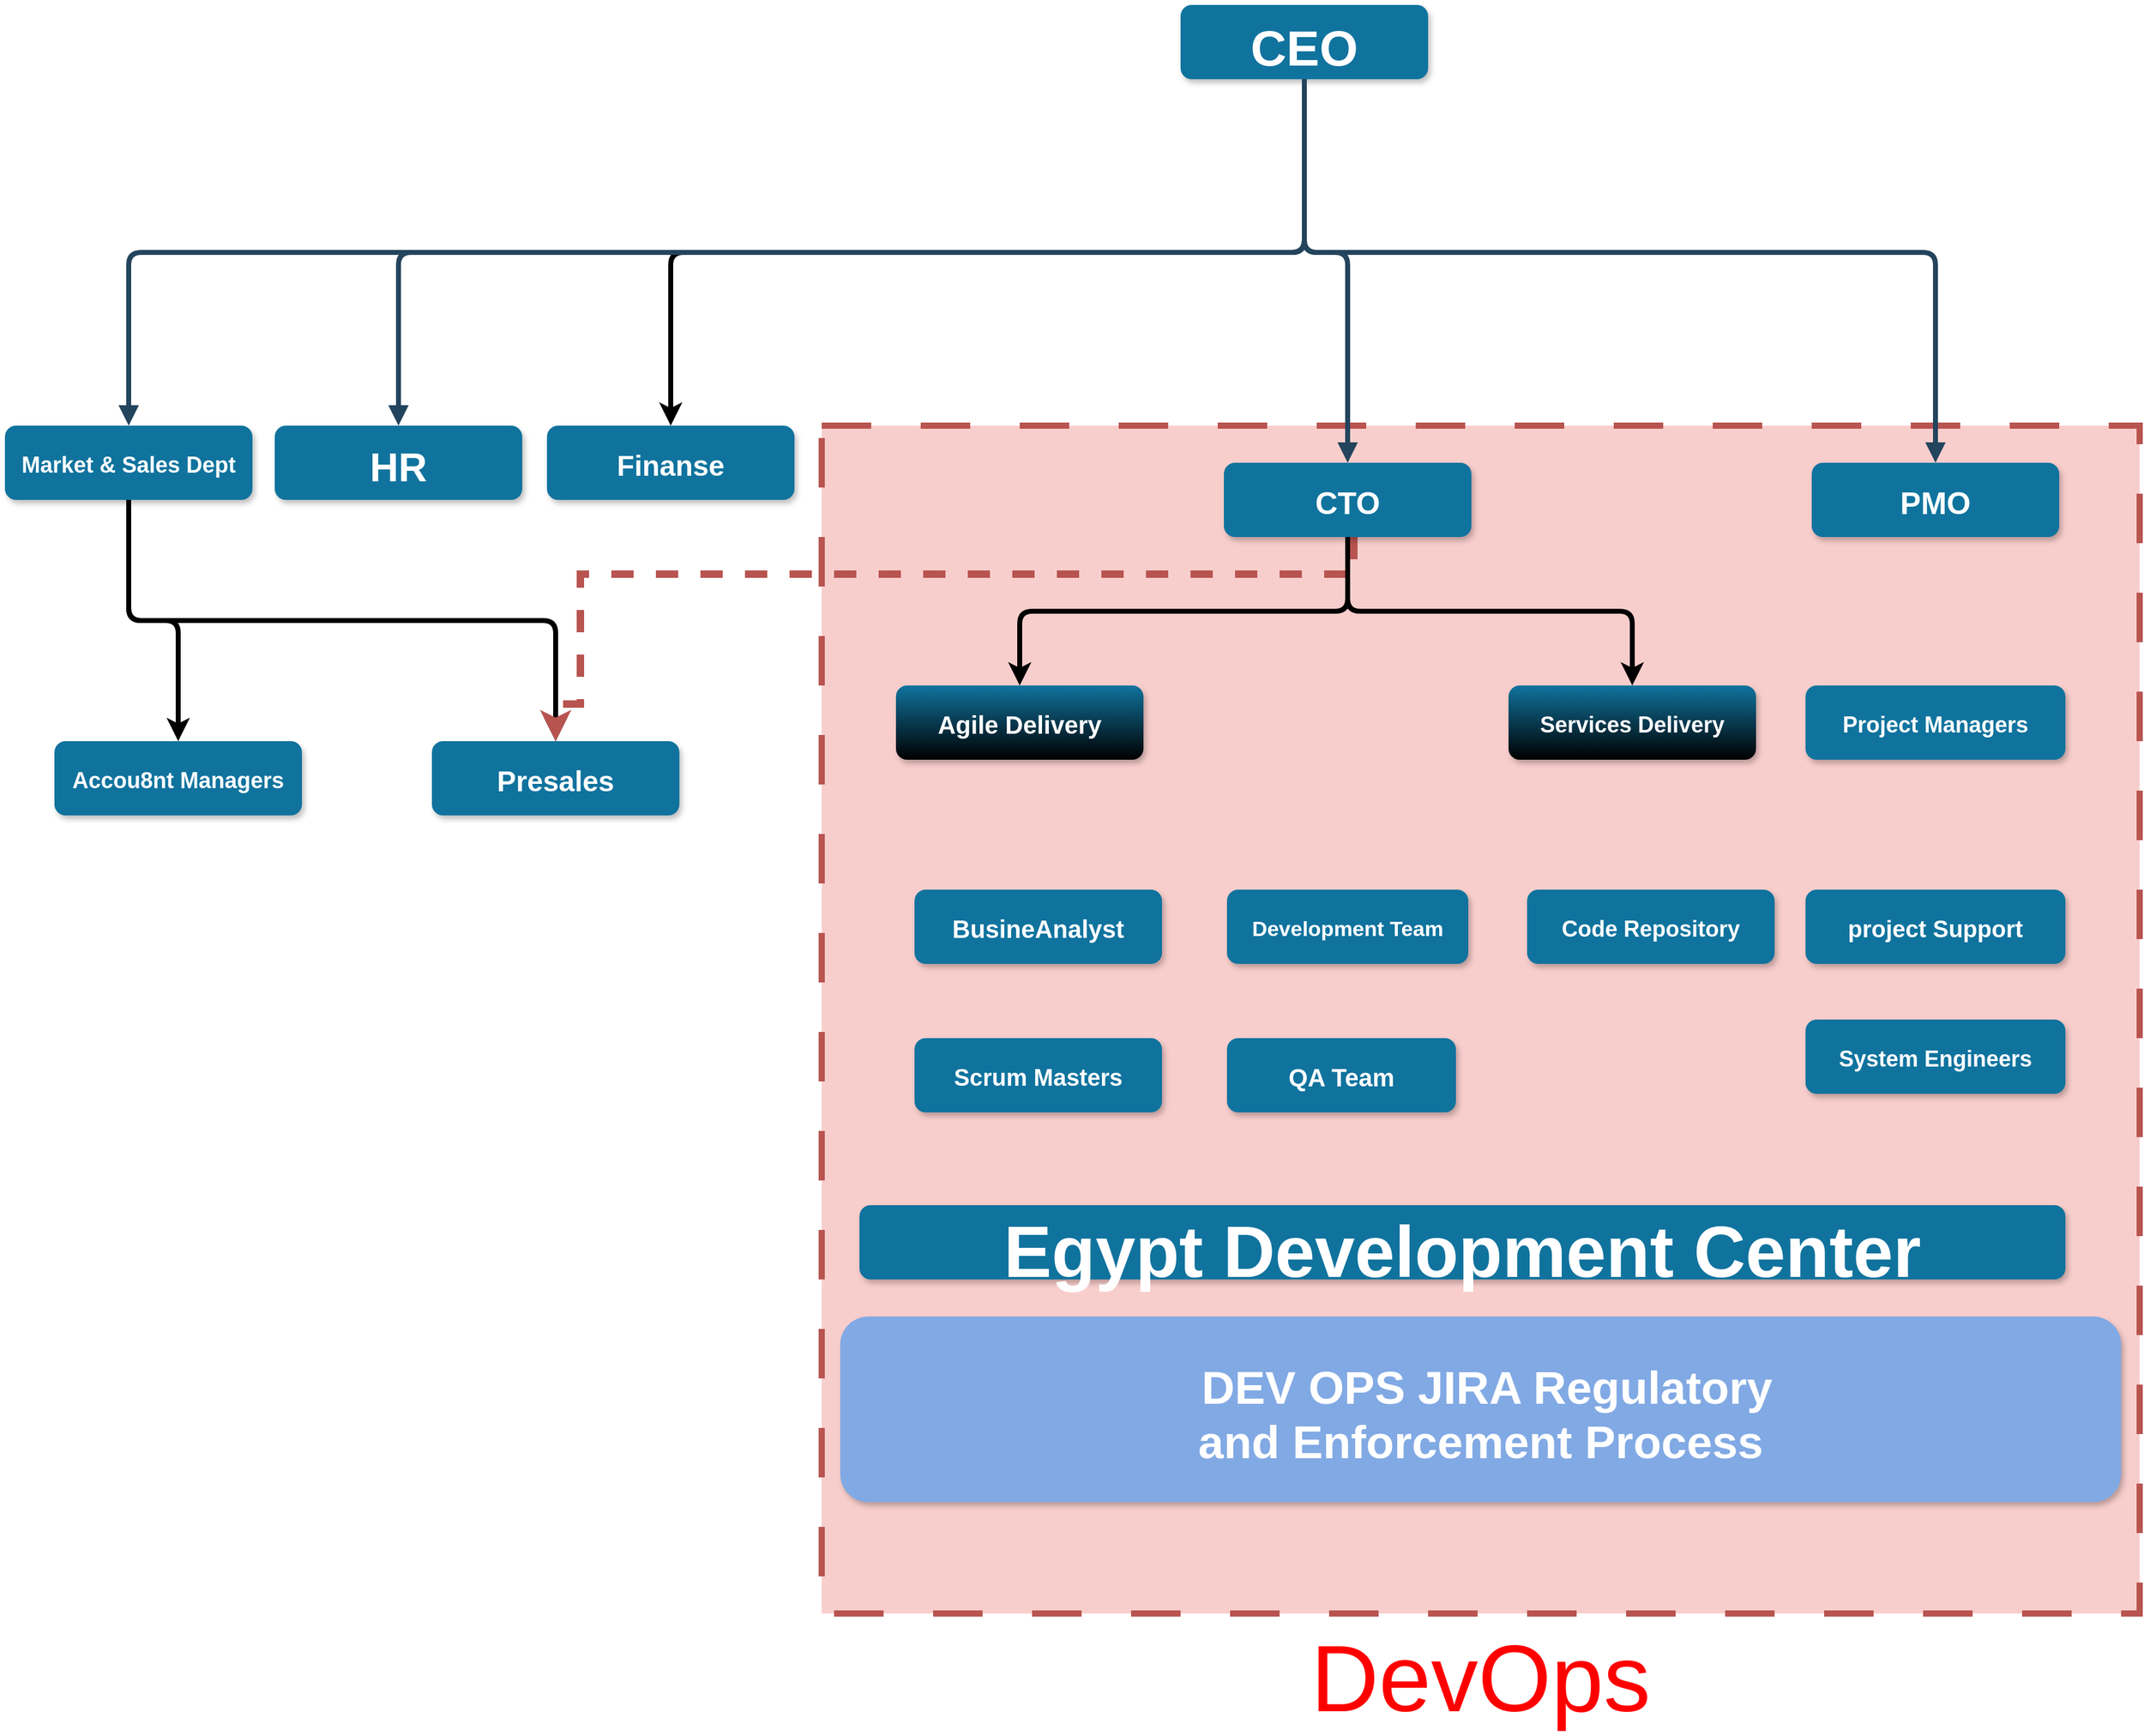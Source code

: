 <mxfile version="21.3.8" type="github">
  <diagram name="Page-1" id="97916047-d0de-89f5-080d-49f4d83e522f">
    <mxGraphModel dx="6375" dy="1588" grid="1" gridSize="15" guides="1" tooltips="1" connect="1" arrows="1" fold="1" page="1" pageScale="1.5" pageWidth="1169" pageHeight="827" background="none" math="0" shadow="0">
      <root>
        <mxCell id="0" />
        <mxCell id="1" parent="0" />
        <mxCell id="q62X1OPbBHmOXAmcqwwK-60" value="DevOps" style="rounded=0;whiteSpace=wrap;html=1;absoluteArcSize=1;arcSize=14;strokeWidth=5;fillColor=#f8cecc;strokeColor=#b85450;dashed=1;dashPattern=8 8;fontSize=76;labelPosition=center;verticalLabelPosition=bottom;align=center;verticalAlign=top;fontColor=#ff0000;" parent="1" vertex="1">
          <mxGeometry x="-1110" y="390" width="1065" height="960" as="geometry" />
        </mxCell>
        <mxCell id="CrXu2PX2MfrCH1NT0C0y-90" style="edgeStyle=orthogonalEdgeStyle;rounded=1;orthogonalLoop=1;jettySize=auto;html=1;entryX=0.5;entryY=0;entryDx=0;entryDy=0;strokeWidth=4;exitX=0.5;exitY=1;exitDx=0;exitDy=0;" parent="1" source="2" target="CrXu2PX2MfrCH1NT0C0y-88" edge="1">
          <mxGeometry relative="1" as="geometry">
            <Array as="points" />
          </mxGeometry>
        </mxCell>
        <mxCell id="2" value="CEO" style="rounded=1;fillColor=#10739E;strokeColor=none;shadow=1;gradientColor=none;fontStyle=1;fontColor=#FFFFFF;fontSize=40;" parent="1" vertex="1">
          <mxGeometry x="-820" y="50" width="200" height="60" as="geometry" />
        </mxCell>
        <mxCell id="CrXu2PX2MfrCH1NT0C0y-84" style="edgeStyle=orthogonalEdgeStyle;rounded=1;orthogonalLoop=1;jettySize=auto;html=1;exitX=0.5;exitY=1;exitDx=0;exitDy=0;entryX=0.58;entryY=0.167;entryDx=0;entryDy=0;entryPerimeter=0;strokeWidth=4;strokeColor=none;" parent="1" source="4" target="CrXu2PX2MfrCH1NT0C0y-81" edge="1">
          <mxGeometry relative="1" as="geometry" />
        </mxCell>
        <mxCell id="CrXu2PX2MfrCH1NT0C0y-85" style="edgeStyle=orthogonalEdgeStyle;rounded=1;orthogonalLoop=1;jettySize=auto;html=1;exitX=0.5;exitY=1;exitDx=0;exitDy=0;entryX=0.5;entryY=0;entryDx=0;entryDy=0;strokeWidth=4;" parent="1" source="4" target="CrXu2PX2MfrCH1NT0C0y-81" edge="1">
          <mxGeometry relative="1" as="geometry" />
        </mxCell>
        <mxCell id="CrXu2PX2MfrCH1NT0C0y-86" style="edgeStyle=orthogonalEdgeStyle;rounded=1;orthogonalLoop=1;jettySize=auto;html=1;entryX=0.5;entryY=0;entryDx=0;entryDy=0;strokeWidth=4;" parent="1" source="4" target="CrXu2PX2MfrCH1NT0C0y-83" edge="1">
          <mxGeometry relative="1" as="geometry" />
        </mxCell>
        <mxCell id="4" value="Market &amp; Sales Dept" style="rounded=1;fillColor=#10739E;strokeColor=none;shadow=1;gradientColor=none;fontStyle=1;fontColor=#FFFFFF;fontSize=18;" parent="1" vertex="1">
          <mxGeometry x="-1770" y="390" width="200" height="60" as="geometry" />
        </mxCell>
        <mxCell id="5" value="PMO " style="rounded=1;fillColor=#10739E;strokeColor=none;shadow=1;gradientColor=none;fontStyle=1;fontColor=#FFFFFF;fontSize=25;" parent="1" vertex="1">
          <mxGeometry x="-310" y="420" width="200" height="60" as="geometry" />
        </mxCell>
        <mxCell id="6" value="HR" style="rounded=1;fillColor=#10739E;strokeColor=none;shadow=1;gradientColor=none;fontStyle=1;fontColor=#FFFFFF;fontSize=32;" parent="1" vertex="1">
          <mxGeometry x="-1552" y="390" width="200" height="60" as="geometry" />
        </mxCell>
        <mxCell id="8" value="Development Team" style="rounded=1;fillColor=#10739E;strokeColor=none;shadow=1;gradientColor=none;fontStyle=1;fontColor=#FFFFFF;fontSize=17;" parent="1" vertex="1">
          <mxGeometry x="-782.5" y="765" width="195" height="60" as="geometry" />
        </mxCell>
        <mxCell id="13" value="Code Repository" style="rounded=1;fillColor=#10739E;strokeColor=none;shadow=1;gradientColor=none;fontStyle=1;fontColor=#FFFFFF;fontSize=18;" parent="1" vertex="1">
          <mxGeometry x="-540" y="765" width="200" height="60" as="geometry" />
        </mxCell>
        <mxCell id="18" value="BusineAnalyst" style="rounded=1;fillColor=#10739E;strokeColor=none;shadow=1;gradientColor=none;fontStyle=1;fontColor=#FFFFFF;fontSize=20;" parent="1" vertex="1">
          <mxGeometry x="-1035" y="765" width="200" height="60" as="geometry" />
        </mxCell>
        <mxCell id="23" value=" DEV OPS JIRA Regulatory &#xa;and Enforcement Process" style="rounded=1;fillColor=#81a9e4;strokeColor=none;shadow=1;gradientColor=none;fontStyle=1;fontColor=#FFFFFF;fontSize=37;" parent="1" vertex="1">
          <mxGeometry x="-1095" y="1110" width="1035" height="150" as="geometry" />
        </mxCell>
        <mxCell id="30" value="" style="edgeStyle=elbowEdgeStyle;elbow=vertical;strokeWidth=4;endArrow=block;endFill=1;fontStyle=1;strokeColor=#23445D;exitX=0.5;exitY=1;exitDx=0;exitDy=0;entryX=0.5;entryY=0;entryDx=0;entryDy=0;" parent="1" target="5" edge="1">
          <mxGeometry x="-1340" y="130" width="100" height="100" as="geometry">
            <mxPoint x="-720" y="110" as="sourcePoint" />
            <mxPoint x="320" y="400" as="targetPoint" />
            <Array as="points">
              <mxPoint x="-170" y="250" />
            </Array>
          </mxGeometry>
        </mxCell>
        <mxCell id="31" value="" style="edgeStyle=elbowEdgeStyle;elbow=vertical;strokeWidth=4;endArrow=block;endFill=1;fontStyle=1;strokeColor=#23445D;exitX=0.5;exitY=1;exitDx=0;exitDy=0;" parent="1" source="2" target="4" edge="1">
          <mxGeometry x="-1340" y="130" width="100" height="100" as="geometry">
            <mxPoint x="-579" y="370" as="sourcePoint" />
            <mxPoint x="-1240" y="130" as="targetPoint" />
          </mxGeometry>
        </mxCell>
        <mxCell id="32" value="" style="edgeStyle=elbowEdgeStyle;elbow=vertical;strokeWidth=4;endArrow=block;endFill=1;fontStyle=1;strokeColor=#23445D;exitX=0.5;exitY=1;exitDx=0;exitDy=0;" parent="1" source="2" target="6" edge="1">
          <mxGeometry x="-1340" y="130" width="100" height="100" as="geometry">
            <mxPoint x="-579" y="370" as="sourcePoint" />
            <mxPoint x="-1240" y="130" as="targetPoint" />
            <Array as="points" />
          </mxGeometry>
        </mxCell>
        <mxCell id="CrXu2PX2MfrCH1NT0C0y-64" value="" style="edgeStyle=elbowEdgeStyle;elbow=vertical;strokeWidth=4;endArrow=block;endFill=1;fontStyle=1;strokeColor=#23445D;exitX=0.5;exitY=1;exitDx=0;exitDy=0;entryX=0.5;entryY=0;entryDx=0;entryDy=0;" parent="1" source="2" target="CrXu2PX2MfrCH1NT0C0y-61" edge="1">
          <mxGeometry x="-1330" y="140" width="100" height="100" as="geometry">
            <mxPoint x="-550" y="120" as="sourcePoint" />
            <mxPoint x="-400" y="430" as="targetPoint" />
            <Array as="points">
              <mxPoint x="-760" y="250" />
              <mxPoint x="-90" y="430" />
              <mxPoint x="-340" y="270" />
              <mxPoint x="-360" y="230" />
              <mxPoint x="-320" y="274" />
            </Array>
          </mxGeometry>
        </mxCell>
        <mxCell id="CrXu2PX2MfrCH1NT0C0y-70" value="Services Delivery" style="rounded=1;fillColor=#10739E;strokeColor=none;shadow=1;gradientColor=default;fontStyle=1;fontColor=#FFFFFF;fontSize=18;" parent="1" vertex="1">
          <mxGeometry x="-555" y="600" width="200" height="60" as="geometry" />
        </mxCell>
        <mxCell id="CrXu2PX2MfrCH1NT0C0y-81" value="Presales" style="rounded=1;fillColor=#10739E;strokeColor=none;shadow=1;gradientColor=none;fontStyle=1;fontColor=#FFFFFF;fontSize=23;" parent="1" vertex="1">
          <mxGeometry x="-1425" y="645" width="200" height="60" as="geometry" />
        </mxCell>
        <mxCell id="CrXu2PX2MfrCH1NT0C0y-83" value="Accou8nt Managers" style="rounded=1;fillColor=#10739E;strokeColor=none;shadow=1;gradientColor=none;fontStyle=1;fontColor=#FFFFFF;fontSize=18;" parent="1" vertex="1">
          <mxGeometry x="-1730" y="645" width="200" height="60" as="geometry" />
        </mxCell>
        <mxCell id="CrXu2PX2MfrCH1NT0C0y-88" value="Finanse" style="rounded=1;fillColor=#10739E;strokeColor=none;shadow=1;gradientColor=none;fontStyle=1;fontColor=#FFFFFF;fontSize=23;" parent="1" vertex="1">
          <mxGeometry x="-1332" y="390" width="200" height="60" as="geometry" />
        </mxCell>
        <mxCell id="q62X1OPbBHmOXAmcqwwK-58" style="edgeStyle=orthogonalEdgeStyle;rounded=0;orthogonalLoop=1;jettySize=auto;html=1;entryX=0.5;entryY=0;entryDx=0;entryDy=0;dashed=1;strokeWidth=6;fillColor=#f8cecc;strokeColor=#b85450;" parent="1" source="CrXu2PX2MfrCH1NT0C0y-61" target="CrXu2PX2MfrCH1NT0C0y-81" edge="1">
          <mxGeometry relative="1" as="geometry">
            <Array as="points">
              <mxPoint x="-680" y="510" />
              <mxPoint x="-1305" y="510" />
              <mxPoint x="-1305" y="615" />
              <mxPoint x="-1325" y="615" />
            </Array>
          </mxGeometry>
        </mxCell>
        <mxCell id="5qOrhaFOBWcQHs733vTS-32" style="edgeStyle=orthogonalEdgeStyle;rounded=1;orthogonalLoop=1;jettySize=auto;html=1;strokeWidth=4;exitX=0.5;exitY=1;exitDx=0;exitDy=0;" parent="1" source="CrXu2PX2MfrCH1NT0C0y-61" target="CrXu2PX2MfrCH1NT0C0y-70" edge="1">
          <mxGeometry relative="1" as="geometry" />
        </mxCell>
        <mxCell id="CrXu2PX2MfrCH1NT0C0y-61" value="CTO" style="rounded=1;fillColor=#10739E;strokeColor=none;shadow=1;gradientColor=none;fontStyle=1;fontColor=#FFFFFF;fontSize=25;" parent="1" vertex="1">
          <mxGeometry x="-785" y="420" width="200" height="60" as="geometry" />
        </mxCell>
        <mxCell id="CrXu2PX2MfrCH1NT0C0y-106" value="System Engineers " style="rounded=1;fillColor=#10739E;strokeColor=none;shadow=1;gradientColor=none;fontStyle=1;fontColor=#FFFFFF;fontSize=18;" parent="1" vertex="1">
          <mxGeometry x="-315" y="870" width="210" height="60" as="geometry" />
        </mxCell>
        <mxCell id="CrXu2PX2MfrCH1NT0C0y-108" value="Project Managers" style="rounded=1;fillColor=#10739E;strokeColor=none;shadow=1;gradientColor=none;fontStyle=1;fontColor=#FFFFFF;fontSize=18;" parent="1" vertex="1">
          <mxGeometry x="-315" y="600" width="210" height="60" as="geometry" />
        </mxCell>
        <mxCell id="CrXu2PX2MfrCH1NT0C0y-122" value="QA Team" style="rounded=1;fillColor=#10739E;strokeColor=none;shadow=1;gradientColor=none;fontStyle=1;fontColor=#FFFFFF;fontSize=20;" parent="1" vertex="1">
          <mxGeometry x="-782.5" y="885" width="185" height="60" as="geometry" />
        </mxCell>
        <mxCell id="7" value="Egypt Development Center" style="rounded=1;fillColor=#10739E;strokeColor=none;shadow=1;gradientColor=none;fontStyle=1;fontColor=#FFFFFF;fontSize=58;" parent="1" vertex="1">
          <mxGeometry x="-1079.5" y="1020" width="974.5" height="60" as="geometry" />
        </mxCell>
        <mxCell id="CrXu2PX2MfrCH1NT0C0y-109" value="Scrum Masters" style="rounded=1;fillColor=#10739E;strokeColor=none;shadow=1;gradientColor=none;fontStyle=1;fontColor=#FFFFFF;fontSize=19;" parent="1" vertex="1">
          <mxGeometry x="-1035" y="885" width="200" height="60" as="geometry" />
        </mxCell>
        <mxCell id="q62X1OPbBHmOXAmcqwwK-56" value="" style="edgeStyle=orthogonalEdgeStyle;rounded=1;orthogonalLoop=1;jettySize=auto;html=1;entryX=0.5;entryY=0;entryDx=0;entryDy=0;strokeWidth=4;exitX=0.5;exitY=1;exitDx=0;exitDy=0;" parent="1" source="CrXu2PX2MfrCH1NT0C0y-61" target="CrXu2PX2MfrCH1NT0C0y-71" edge="1">
          <mxGeometry relative="1" as="geometry">
            <mxPoint x="-680" y="450" as="sourcePoint" />
            <mxPoint x="-748" y="570" as="targetPoint" />
          </mxGeometry>
        </mxCell>
        <mxCell id="CrXu2PX2MfrCH1NT0C0y-71" value="Agile Delivery" style="rounded=1;fillColor=#10739E;strokeColor=none;shadow=1;gradientColor=default;fontStyle=1;fontColor=#FFFFFF;fontSize=20;" parent="1" vertex="1">
          <mxGeometry x="-1050" y="600" width="200" height="60" as="geometry" />
        </mxCell>
        <mxCell id="q62X1OPbBHmOXAmcqwwK-57" value="project Support" style="rounded=1;fillColor=#10739E;strokeColor=none;shadow=1;gradientColor=none;fontStyle=1;fontColor=#FFFFFF;fontSize=19;" parent="1" vertex="1">
          <mxGeometry x="-315" y="765" width="210" height="60" as="geometry" />
        </mxCell>
      </root>
    </mxGraphModel>
  </diagram>
</mxfile>
